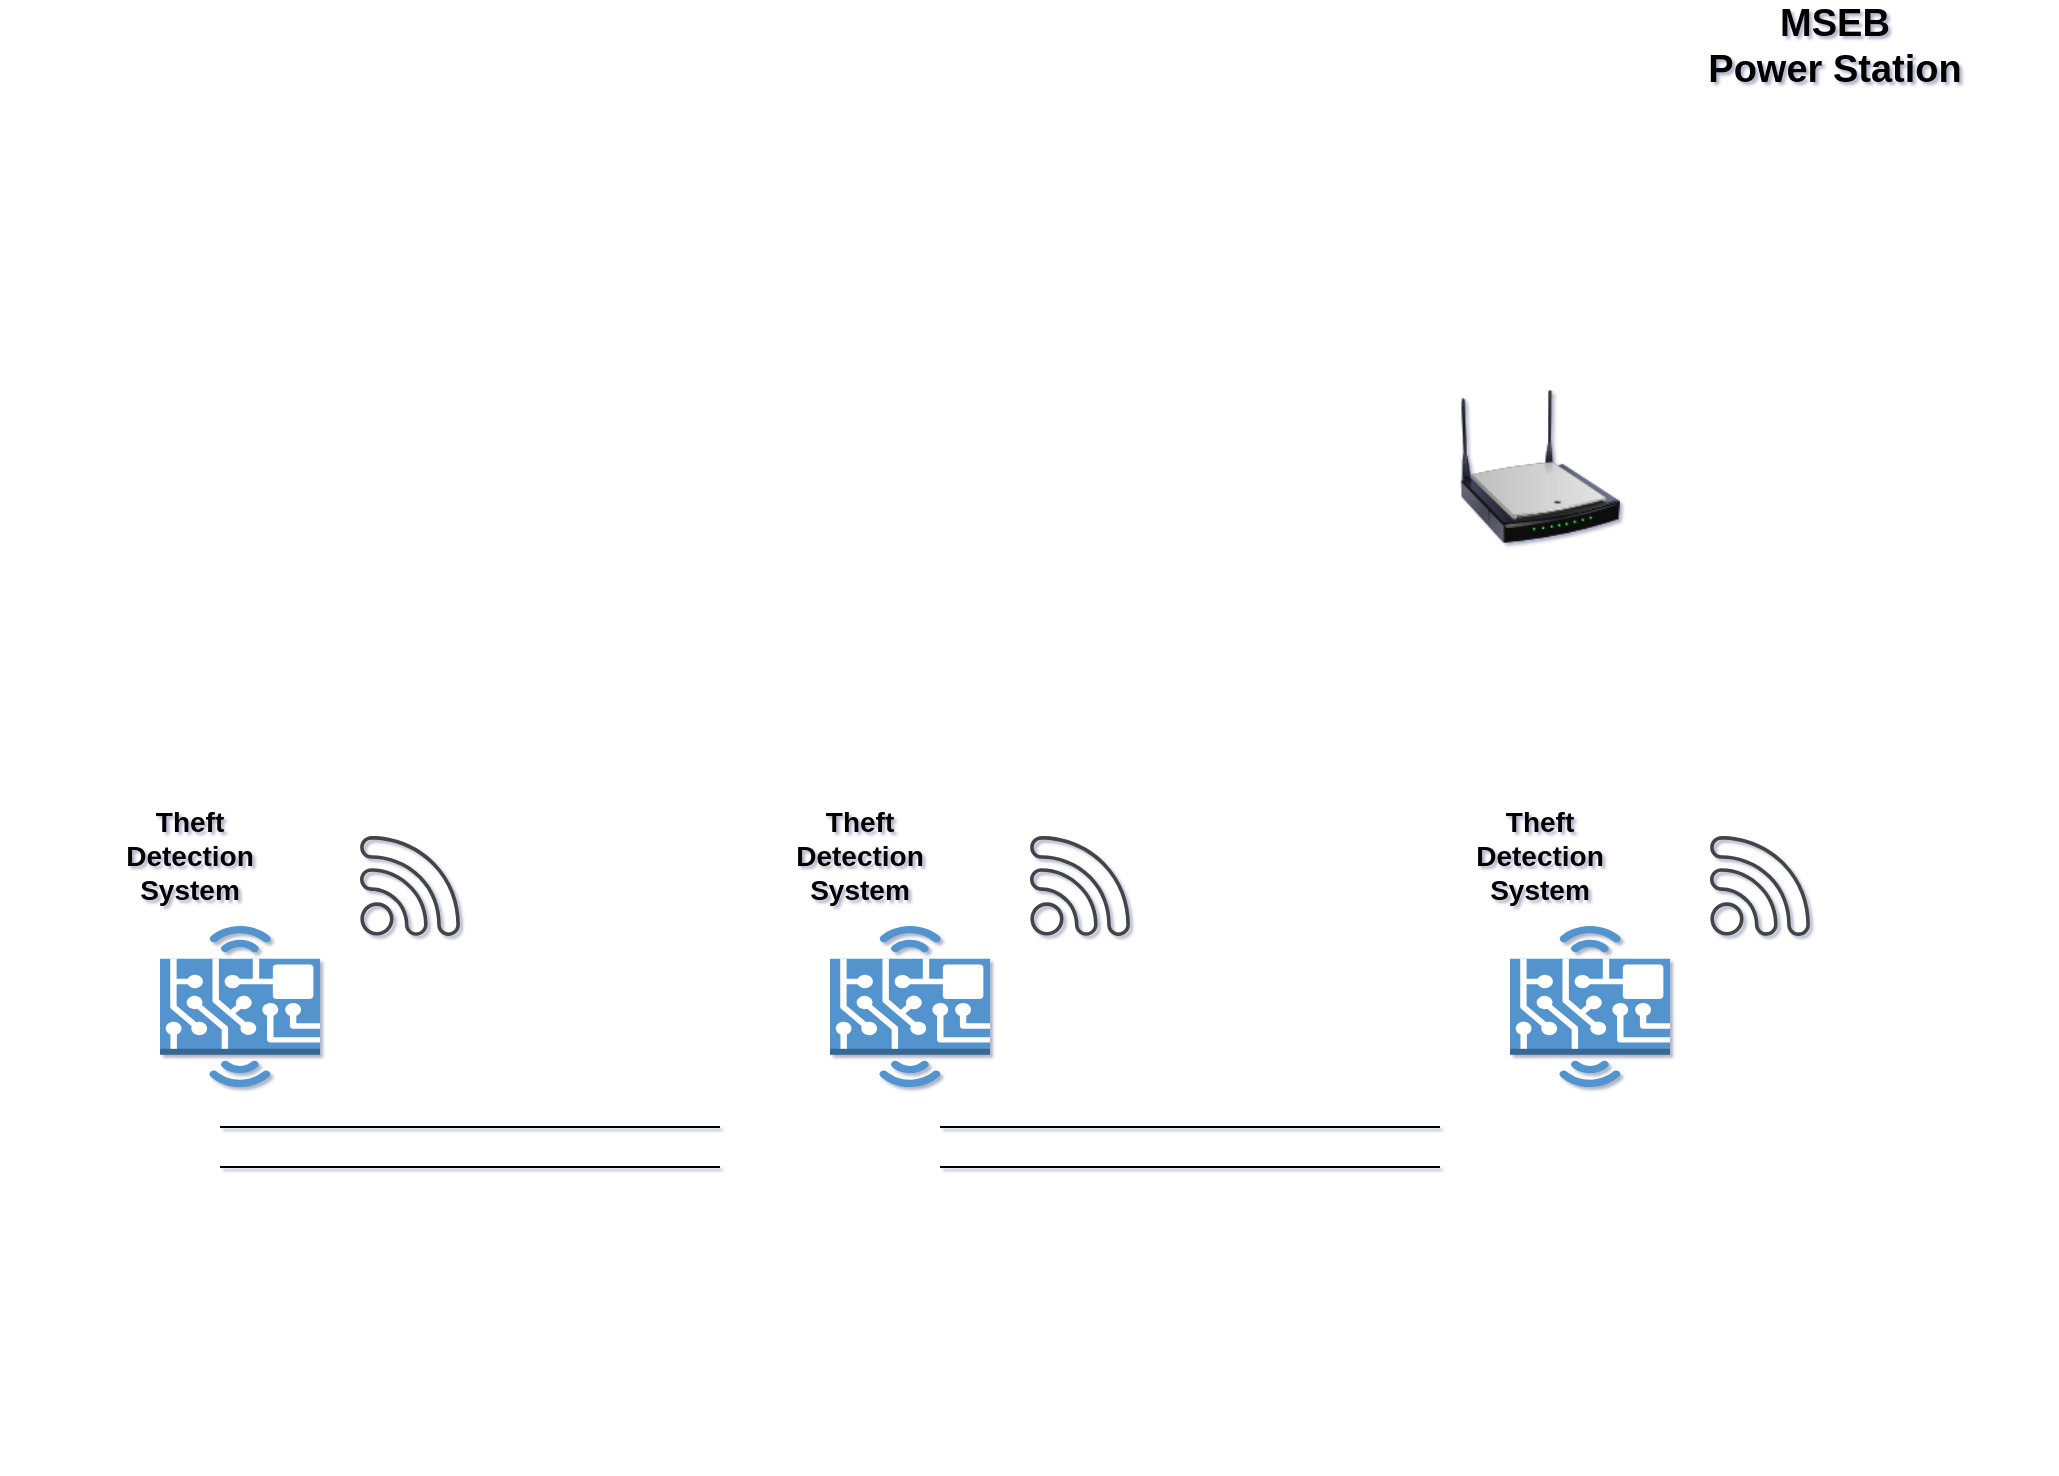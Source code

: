<mxfile version="14.9.6" type="device"><diagram id="wHR10o5LvTEtU9YvogO9" name="Page-1"><mxGraphModel dx="1447" dy="1577" grid="1" gridSize="10" guides="1" tooltips="1" connect="1" arrows="1" fold="1" page="1" pageScale="1" pageWidth="1169" pageHeight="827" math="0" shadow="1"><root><mxCell id="0"/><mxCell id="1" parent="0"/><mxCell id="qU5rJp9bfux6fsCqSkDi-1" value="" style="shape=image;html=1;verticalAlign=top;verticalLabelPosition=bottom;labelBackgroundColor=#ffffff;imageAspect=0;aspect=fixed;image=https://cdn1.iconfinder.com/data/icons/provincial-electricity-authority-2/64/pole_electric_pole_pole_dance_electronics_electricity-128.png" vertex="1" parent="1"><mxGeometry x="80" y="280.5" width="190" height="190" as="geometry"/></mxCell><mxCell id="qU5rJp9bfux6fsCqSkDi-2" value="" style="shape=image;html=1;verticalAlign=top;verticalLabelPosition=bottom;labelBackgroundColor=#ffffff;imageAspect=0;aspect=fixed;image=https://cdn1.iconfinder.com/data/icons/provincial-electricity-authority-2/64/pole_electric_pole_pole_dance_electronics_electricity-128.png" vertex="1" parent="1"><mxGeometry x="420" y="280.5" width="180" height="180" as="geometry"/></mxCell><mxCell id="qU5rJp9bfux6fsCqSkDi-7" value="" style="endArrow=none;html=1;" edge="1" parent="1"><mxGeometry width="50" height="50" relative="1" as="geometry"><mxPoint x="190" y="300.5" as="sourcePoint"/><mxPoint x="440" y="300.5" as="targetPoint"/></mxGeometry></mxCell><mxCell id="qU5rJp9bfux6fsCqSkDi-8" value="" style="endArrow=none;html=1;" edge="1" parent="1"><mxGeometry width="50" height="50" relative="1" as="geometry"><mxPoint x="190" y="320.5" as="sourcePoint"/><mxPoint x="440" y="320.5" as="targetPoint"/></mxGeometry></mxCell><mxCell id="qU5rJp9bfux6fsCqSkDi-12" value="" style="outlineConnect=0;dashed=0;verticalLabelPosition=bottom;verticalAlign=top;align=center;html=1;shape=mxgraph.aws3.hardware_board;fillColor=#5294CF;gradientColor=none;" vertex="1" parent="1"><mxGeometry x="160" y="200" width="80" height="80.5" as="geometry"/></mxCell><mxCell id="qU5rJp9bfux6fsCqSkDi-13" value="" style="pointerEvents=1;shadow=0;dashed=0;html=1;strokeColor=none;fillColor=#434445;aspect=fixed;labelPosition=center;verticalLabelPosition=bottom;verticalAlign=top;align=center;outlineConnect=0;shape=mxgraph.vvd.wi_fi;" vertex="1" parent="1"><mxGeometry x="260" y="155" width="50" height="50" as="geometry"/></mxCell><mxCell id="qU5rJp9bfux6fsCqSkDi-15" value="" style="image;html=1;image=img/lib/clip_art/networking/Wireless_Router_N_128x128.png" vertex="1" parent="1"><mxGeometry x="810" y="-70" width="80" height="80" as="geometry"/></mxCell><mxCell id="qU5rJp9bfux6fsCqSkDi-16" value="" style="shape=image;html=1;verticalAlign=top;verticalLabelPosition=bottom;labelBackgroundColor=#ffffff;imageAspect=0;aspect=fixed;image=https://cdn1.iconfinder.com/data/icons/provincial-electricity-authority-2/64/station_electricity_power_electricity_position-128.png" vertex="1" parent="1"><mxGeometry x="880" y="-210" width="220" height="220" as="geometry"/></mxCell><mxCell id="qU5rJp9bfux6fsCqSkDi-18" value="" style="shape=image;html=1;verticalAlign=top;verticalLabelPosition=bottom;labelBackgroundColor=#ffffff;imageAspect=0;aspect=fixed;image=https://cdn1.iconfinder.com/data/icons/provincial-electricity-authority-2/64/pole_electric_pole_pole_dance_electronics_electricity-128.png" vertex="1" parent="1"><mxGeometry x="750" y="280.5" width="180" height="180" as="geometry"/></mxCell><mxCell id="qU5rJp9bfux6fsCqSkDi-19" value="" style="endArrow=none;html=1;" edge="1" parent="1"><mxGeometry width="50" height="50" relative="1" as="geometry"><mxPoint x="550" y="300.5" as="sourcePoint"/><mxPoint x="800" y="300.5" as="targetPoint"/></mxGeometry></mxCell><mxCell id="qU5rJp9bfux6fsCqSkDi-20" value="" style="endArrow=none;html=1;" edge="1" parent="1"><mxGeometry width="50" height="50" relative="1" as="geometry"><mxPoint x="550" y="320.5" as="sourcePoint"/><mxPoint x="800" y="320.5" as="targetPoint"/></mxGeometry></mxCell><mxCell id="qU5rJp9bfux6fsCqSkDi-24" value="Theft Detection System" style="text;html=1;strokeColor=none;fillColor=none;align=center;verticalAlign=middle;whiteSpace=wrap;rounded=0;fontStyle=1;fontSize=14;" vertex="1" parent="1"><mxGeometry x="155" y="155" width="40" height="20" as="geometry"/></mxCell><mxCell id="qU5rJp9bfux6fsCqSkDi-25" value="" style="outlineConnect=0;dashed=0;verticalLabelPosition=bottom;verticalAlign=top;align=center;html=1;shape=mxgraph.aws3.hardware_board;fillColor=#5294CF;gradientColor=none;" vertex="1" parent="1"><mxGeometry x="495" y="200" width="80" height="80.5" as="geometry"/></mxCell><mxCell id="qU5rJp9bfux6fsCqSkDi-26" value="" style="pointerEvents=1;shadow=0;dashed=0;html=1;strokeColor=none;fillColor=#434445;aspect=fixed;labelPosition=center;verticalLabelPosition=bottom;verticalAlign=top;align=center;outlineConnect=0;shape=mxgraph.vvd.wi_fi;" vertex="1" parent="1"><mxGeometry x="595" y="155" width="50" height="50" as="geometry"/></mxCell><mxCell id="qU5rJp9bfux6fsCqSkDi-27" value="Theft Detection System" style="text;html=1;strokeColor=none;fillColor=none;align=center;verticalAlign=middle;whiteSpace=wrap;rounded=0;fontStyle=1;fontSize=14;" vertex="1" parent="1"><mxGeometry x="490" y="155" width="40" height="20" as="geometry"/></mxCell><mxCell id="qU5rJp9bfux6fsCqSkDi-28" value="" style="outlineConnect=0;dashed=0;verticalLabelPosition=bottom;verticalAlign=top;align=center;html=1;shape=mxgraph.aws3.hardware_board;fillColor=#5294CF;gradientColor=none;" vertex="1" parent="1"><mxGeometry x="835" y="200" width="80" height="80.5" as="geometry"/></mxCell><mxCell id="qU5rJp9bfux6fsCqSkDi-29" value="" style="pointerEvents=1;shadow=0;dashed=0;html=1;strokeColor=none;fillColor=#434445;aspect=fixed;labelPosition=center;verticalLabelPosition=bottom;verticalAlign=top;align=center;outlineConnect=0;shape=mxgraph.vvd.wi_fi;" vertex="1" parent="1"><mxGeometry x="935" y="155" width="50" height="50" as="geometry"/></mxCell><mxCell id="qU5rJp9bfux6fsCqSkDi-30" value="Theft Detection System" style="text;html=1;strokeColor=none;fillColor=none;align=center;verticalAlign=middle;whiteSpace=wrap;rounded=0;fontStyle=1;fontSize=14;" vertex="1" parent="1"><mxGeometry x="830" y="155" width="40" height="20" as="geometry"/></mxCell><mxCell id="qU5rJp9bfux6fsCqSkDi-31" value="MSEB &lt;br&gt;Power Station" style="text;html=1;strokeColor=none;fillColor=none;align=center;verticalAlign=middle;whiteSpace=wrap;rounded=0;fontSize=19;fontStyle=1" vertex="1" parent="1"><mxGeometry x="890" y="-250" width="215" height="20" as="geometry"/></mxCell></root></mxGraphModel></diagram></mxfile>